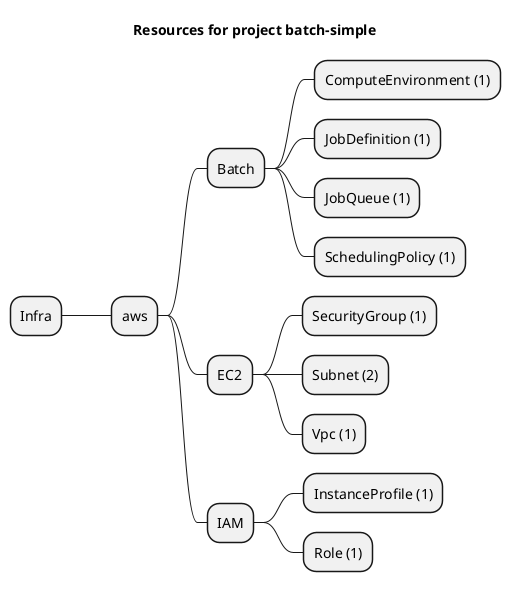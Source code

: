 @startmindmap
title Resources for project batch-simple
skinparam monochrome true
+ Infra
++ aws
+++ Batch
++++ ComputeEnvironment (1)
++++ JobDefinition (1)
++++ JobQueue (1)
++++ SchedulingPolicy (1)
+++ EC2
++++ SecurityGroup (1)
++++ Subnet (2)
++++ Vpc (1)
+++ IAM
++++ InstanceProfile (1)
++++ Role (1)
@endmindmap